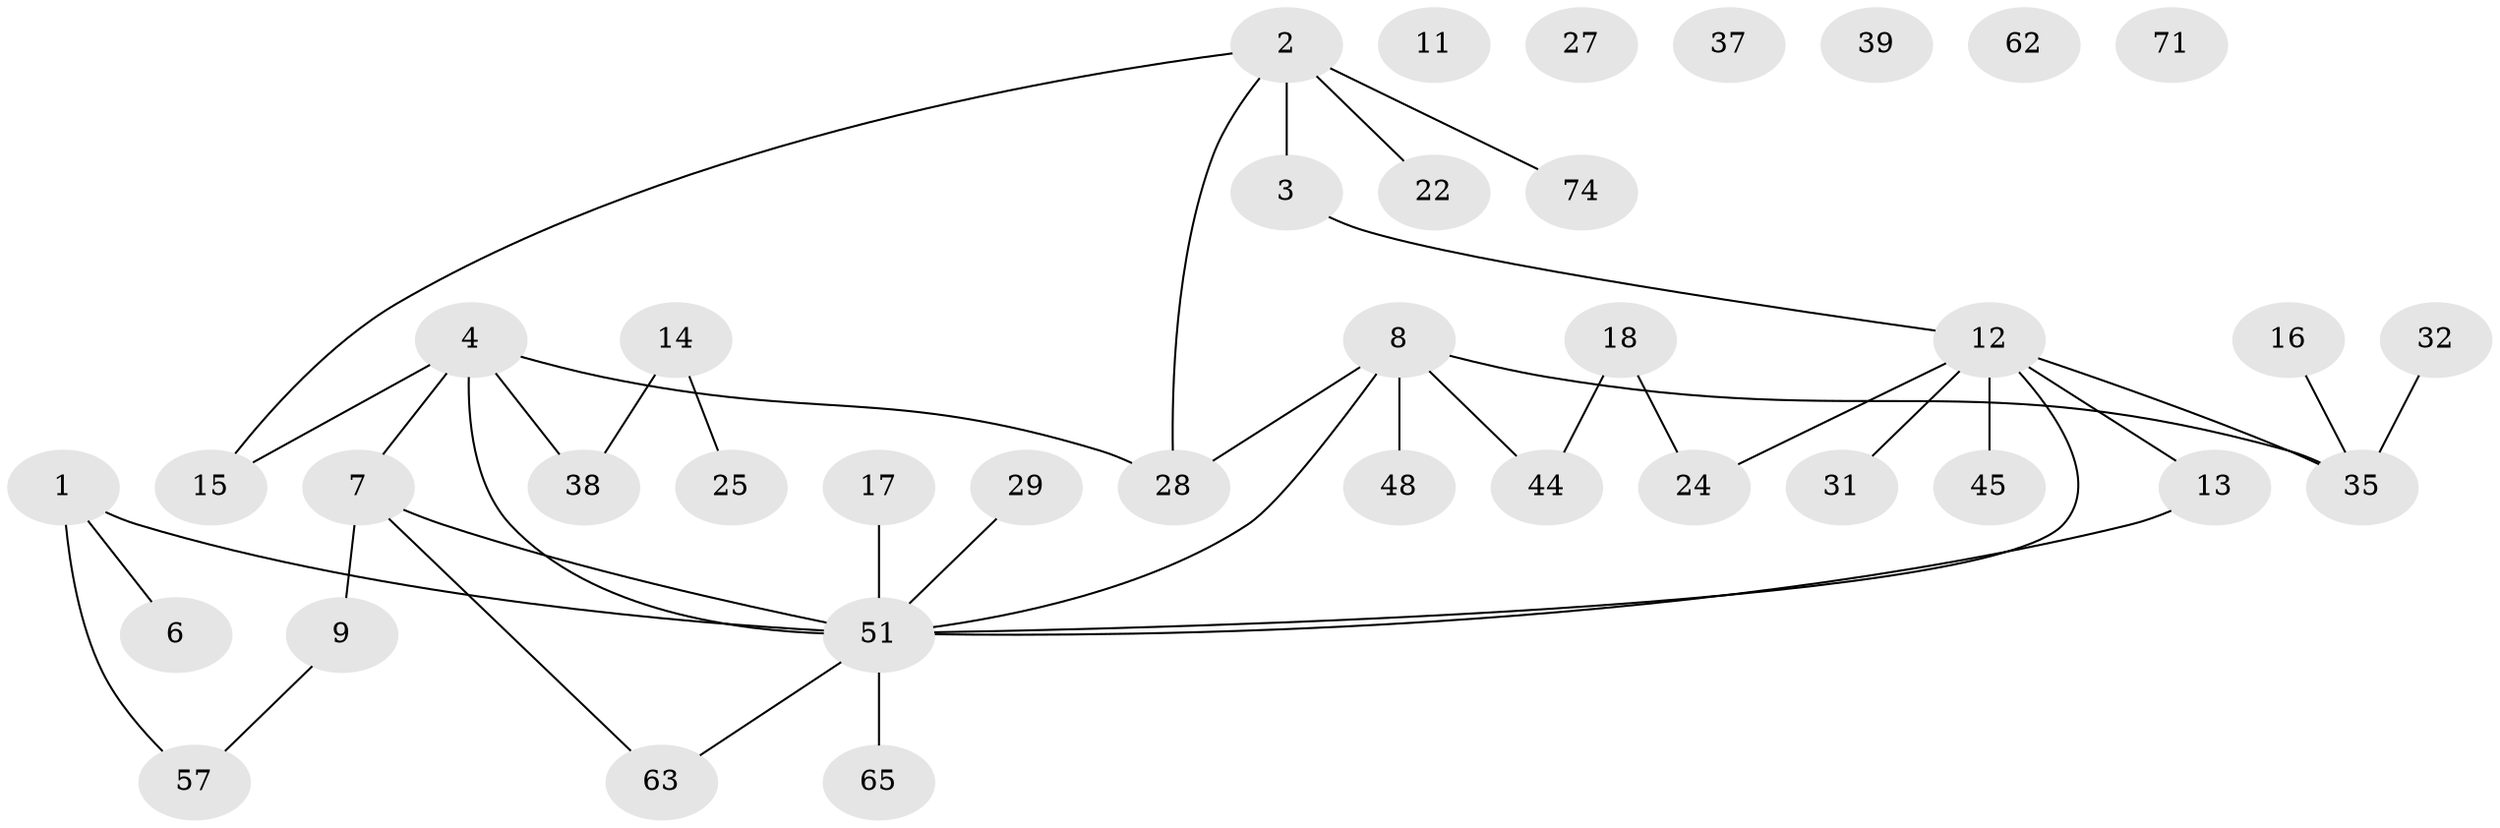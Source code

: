 // original degree distribution, {2: 0.36363636363636365, 3: 0.22077922077922077, 1: 0.23376623376623376, 5: 0.03896103896103896, 0: 0.07792207792207792, 4: 0.06493506493506493}
// Generated by graph-tools (version 1.1) at 2025/13/03/09/25 04:13:12]
// undirected, 38 vertices, 40 edges
graph export_dot {
graph [start="1"]
  node [color=gray90,style=filled];
  1 [super="+69+5"];
  2 [super="+23+30+33"];
  3 [super="+20"];
  4 [super="+21+40"];
  6;
  7 [super="+47+52"];
  8 [super="+10"];
  9;
  11;
  12 [super="+36"];
  13 [super="+34"];
  14 [super="+53"];
  15;
  16;
  17;
  18 [super="+49"];
  22;
  24 [super="+26"];
  25;
  27;
  28 [super="+68+50"];
  29;
  31;
  32;
  35 [super="+66+55"];
  37;
  38;
  39;
  44;
  45 [super="+64+56"];
  48;
  51 [super="+58+60+77"];
  57 [super="+59"];
  62;
  63;
  65 [super="+70"];
  71;
  74;
  1 -- 57;
  1 -- 51;
  1 -- 6;
  2 -- 22;
  2 -- 3;
  2 -- 28;
  2 -- 74;
  2 -- 15;
  3 -- 12;
  4 -- 51;
  4 -- 38;
  4 -- 15;
  4 -- 28;
  4 -- 7;
  7 -- 9;
  7 -- 63;
  7 -- 51;
  8 -- 48;
  8 -- 35;
  8 -- 51;
  8 -- 44;
  8 -- 28;
  9 -- 57;
  12 -- 45;
  12 -- 35;
  12 -- 51;
  12 -- 24;
  12 -- 31;
  12 -- 13;
  13 -- 51;
  14 -- 38;
  14 -- 25;
  16 -- 35;
  17 -- 51;
  18 -- 24;
  18 -- 44;
  29 -- 51;
  32 -- 35;
  51 -- 63;
  51 -- 65;
}
